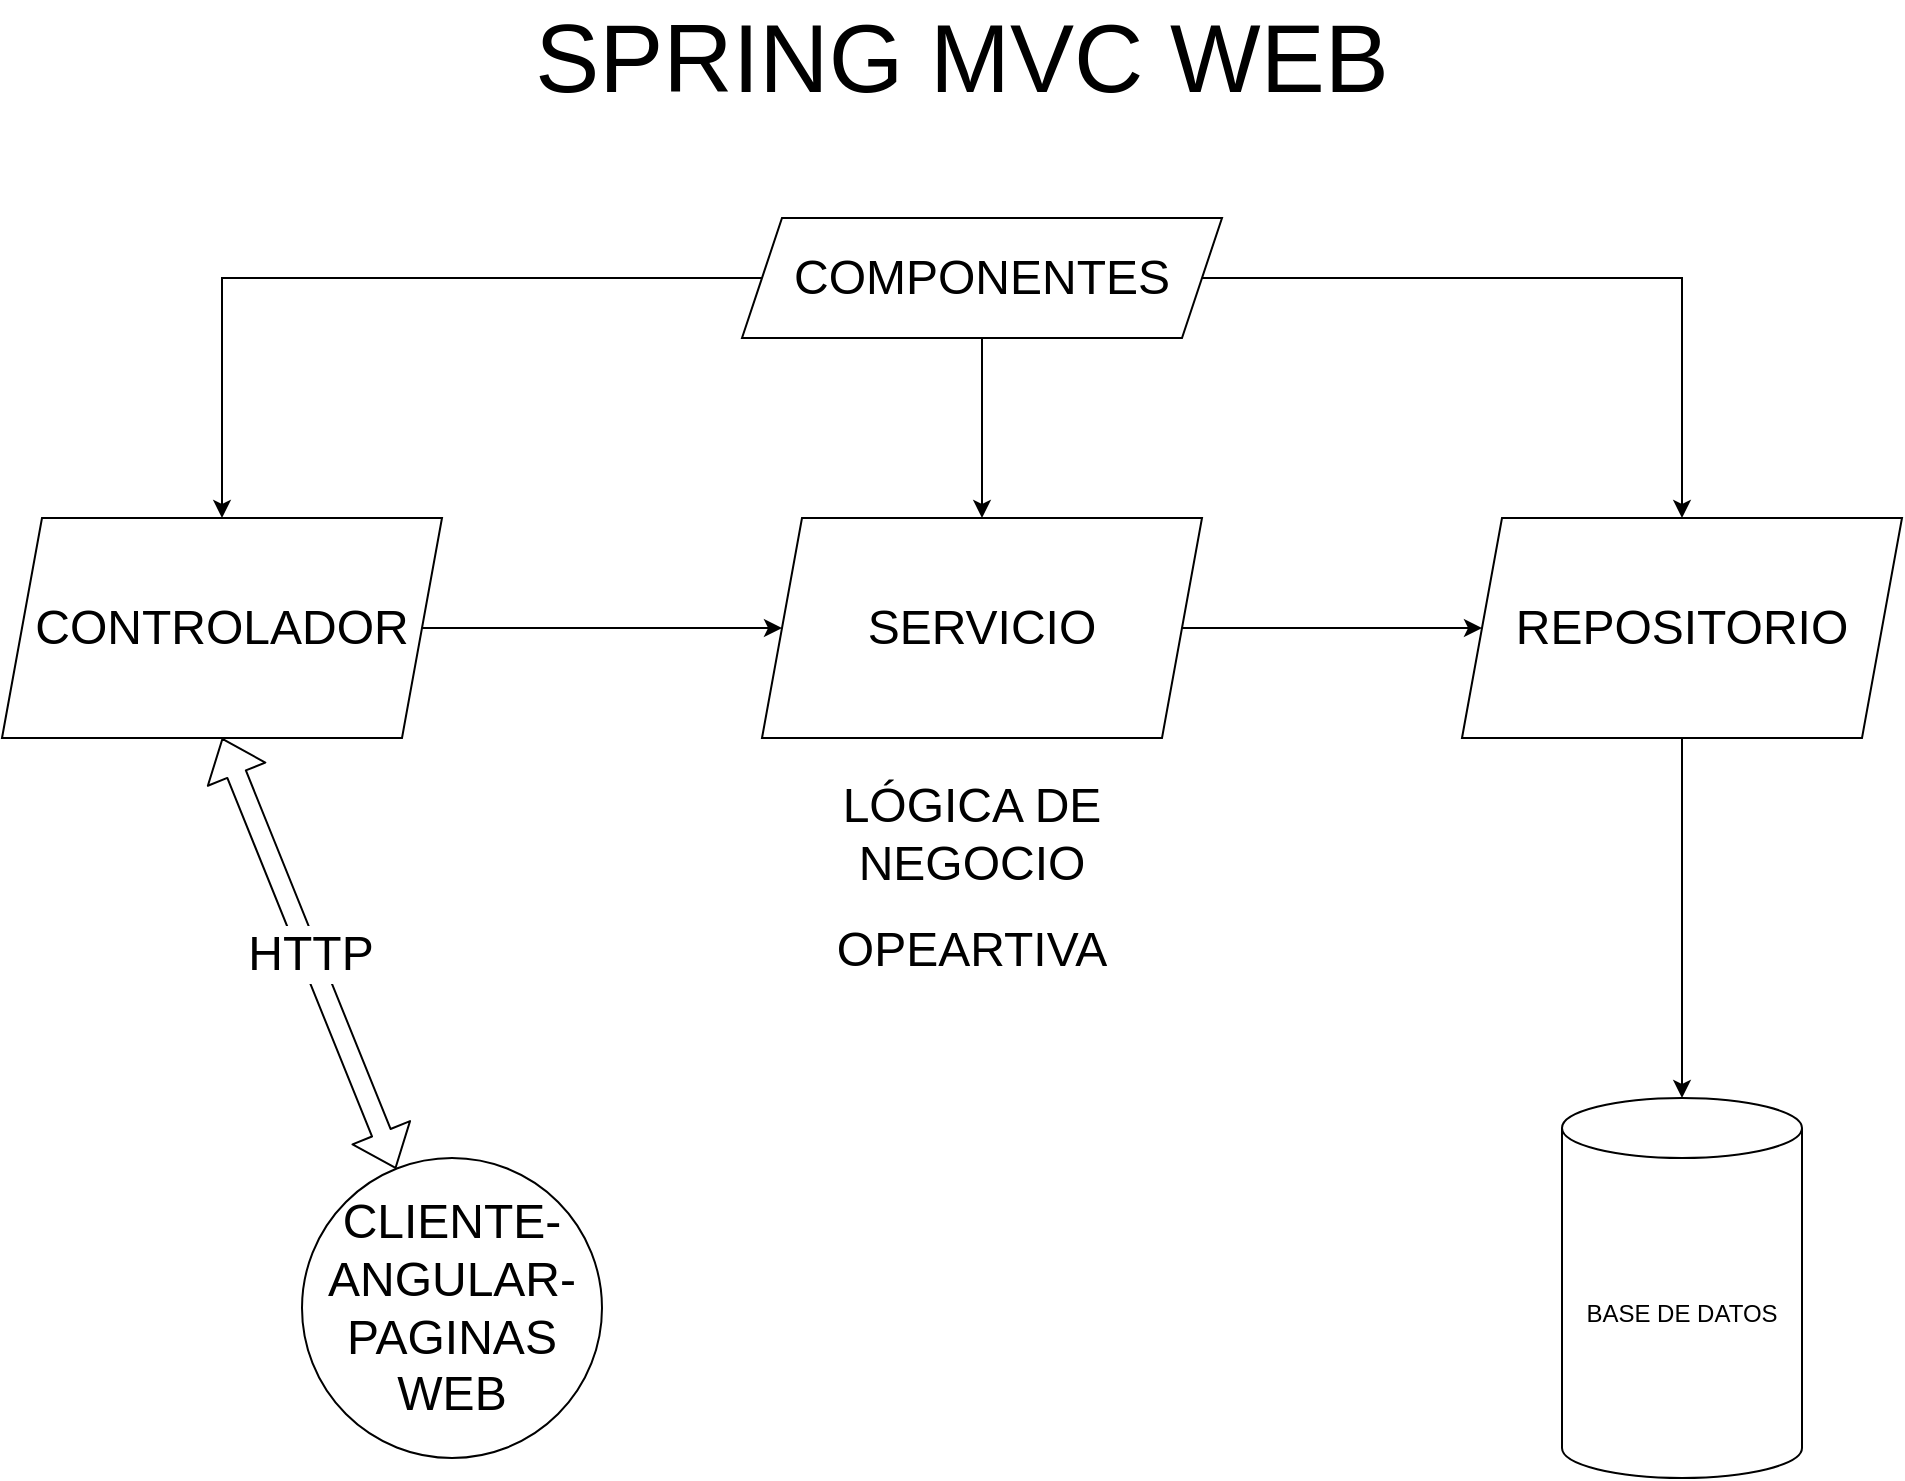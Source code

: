 <mxfile version="14.6.13" type="device"><diagram id="xzHVZOnj8a8V0YBM6j4W" name="Página-1"><mxGraphModel dx="1326" dy="806" grid="1" gridSize="10" guides="1" tooltips="1" connect="1" arrows="1" fold="1" page="1" pageScale="1" pageWidth="1169" pageHeight="827" math="0" shadow="0"><root><mxCell id="0"/><mxCell id="1" parent="0"/><mxCell id="kT7_YqrO_36GOAmvBpbh-1" value="&lt;font style=&quot;font-size: 48px&quot;&gt;SPRING MVC WEB&lt;/font&gt;" style="text;html=1;strokeColor=none;fillColor=none;align=center;verticalAlign=middle;whiteSpace=wrap;rounded=0;" parent="1" vertex="1"><mxGeometry x="340" y="80" width="480" height="20" as="geometry"/></mxCell><mxCell id="kT7_YqrO_36GOAmvBpbh-11" style="edgeStyle=orthogonalEdgeStyle;rounded=0;orthogonalLoop=1;jettySize=auto;html=1;entryX=0;entryY=0.5;entryDx=0;entryDy=0;" parent="1" source="kT7_YqrO_36GOAmvBpbh-2" target="kT7_YqrO_36GOAmvBpbh-3" edge="1"><mxGeometry relative="1" as="geometry"/></mxCell><mxCell id="kT7_YqrO_36GOAmvBpbh-2" value="&lt;font style=&quot;font-size: 24px&quot;&gt;CONTROLADOR&lt;/font&gt;" style="shape=parallelogram;perimeter=parallelogramPerimeter;whiteSpace=wrap;html=1;fixedSize=1;" parent="1" vertex="1"><mxGeometry x="100" y="320" width="220" height="110" as="geometry"/></mxCell><mxCell id="kT7_YqrO_36GOAmvBpbh-12" style="edgeStyle=orthogonalEdgeStyle;rounded=0;orthogonalLoop=1;jettySize=auto;html=1;entryX=0;entryY=0.5;entryDx=0;entryDy=0;" parent="1" source="kT7_YqrO_36GOAmvBpbh-3" target="kT7_YqrO_36GOAmvBpbh-4" edge="1"><mxGeometry relative="1" as="geometry"/></mxCell><mxCell id="kT7_YqrO_36GOAmvBpbh-3" value="&lt;font style=&quot;font-size: 24px&quot;&gt;SERVICIO&lt;/font&gt;" style="shape=parallelogram;perimeter=parallelogramPerimeter;whiteSpace=wrap;html=1;fixedSize=1;" parent="1" vertex="1"><mxGeometry x="480" y="320" width="220" height="110" as="geometry"/></mxCell><mxCell id="kT7_YqrO_36GOAmvBpbh-14" style="edgeStyle=orthogonalEdgeStyle;rounded=0;orthogonalLoop=1;jettySize=auto;html=1;" parent="1" source="kT7_YqrO_36GOAmvBpbh-4" target="kT7_YqrO_36GOAmvBpbh-13" edge="1"><mxGeometry relative="1" as="geometry"/></mxCell><mxCell id="kT7_YqrO_36GOAmvBpbh-4" value="&lt;font style=&quot;font-size: 24px&quot;&gt;REPOSITORIO&lt;/font&gt;" style="shape=parallelogram;perimeter=parallelogramPerimeter;whiteSpace=wrap;html=1;fixedSize=1;" parent="1" vertex="1"><mxGeometry x="830" y="320" width="220" height="110" as="geometry"/></mxCell><mxCell id="kT7_YqrO_36GOAmvBpbh-6" style="edgeStyle=orthogonalEdgeStyle;rounded=0;orthogonalLoop=1;jettySize=auto;html=1;" parent="1" source="kT7_YqrO_36GOAmvBpbh-5" target="kT7_YqrO_36GOAmvBpbh-2" edge="1"><mxGeometry relative="1" as="geometry"/></mxCell><mxCell id="kT7_YqrO_36GOAmvBpbh-8" style="edgeStyle=orthogonalEdgeStyle;rounded=0;orthogonalLoop=1;jettySize=auto;html=1;entryX=0.5;entryY=0;entryDx=0;entryDy=0;" parent="1" source="kT7_YqrO_36GOAmvBpbh-5" target="kT7_YqrO_36GOAmvBpbh-4" edge="1"><mxGeometry relative="1" as="geometry"/></mxCell><mxCell id="quSbGOvkbDgnkID27PPG-1" style="edgeStyle=orthogonalEdgeStyle;rounded=0;orthogonalLoop=1;jettySize=auto;html=1;" parent="1" source="kT7_YqrO_36GOAmvBpbh-5" target="kT7_YqrO_36GOAmvBpbh-3" edge="1"><mxGeometry relative="1" as="geometry"/></mxCell><mxCell id="kT7_YqrO_36GOAmvBpbh-5" value="&lt;font style=&quot;font-size: 24px&quot;&gt;COMPONENTES&lt;/font&gt;" style="shape=parallelogram;perimeter=parallelogramPerimeter;whiteSpace=wrap;html=1;fixedSize=1;" parent="1" vertex="1"><mxGeometry x="470" y="170" width="240" height="60" as="geometry"/></mxCell><mxCell id="kT7_YqrO_36GOAmvBpbh-9" value="&lt;font style=&quot;font-size: 24px&quot;&gt;CLIENTE-ANGULAR-PAGINAS WEB&lt;/font&gt;" style="ellipse;whiteSpace=wrap;html=1;aspect=fixed;" parent="1" vertex="1"><mxGeometry x="250" y="640" width="150" height="150" as="geometry"/></mxCell><mxCell id="kT7_YqrO_36GOAmvBpbh-10" value="&lt;font style=&quot;font-size: 24px&quot;&gt;HTTP&lt;/font&gt;" style="shape=flexArrow;endArrow=classic;startArrow=classic;html=1;entryX=0.5;entryY=1;entryDx=0;entryDy=0;" parent="1" source="kT7_YqrO_36GOAmvBpbh-9" target="kT7_YqrO_36GOAmvBpbh-2" edge="1"><mxGeometry width="100" height="100" relative="1" as="geometry"><mxPoint x="170" y="620" as="sourcePoint"/><mxPoint x="270" y="520" as="targetPoint"/></mxGeometry></mxCell><mxCell id="kT7_YqrO_36GOAmvBpbh-13" value="BASE DE DATOS" style="shape=cylinder3;whiteSpace=wrap;html=1;boundedLbl=1;backgroundOutline=1;size=15;" parent="1" vertex="1"><mxGeometry x="880" y="610" width="120" height="190" as="geometry"/></mxCell><mxCell id="N-9rCwCEyDLDIwtgbqE2-1" value="&lt;font style=&quot;font-size: 24px&quot;&gt;LÓGICA DE NEGOCIO&lt;br&gt;&lt;/font&gt;&lt;br&gt;&lt;font style=&quot;font-size: 24px&quot;&gt;OPEARTIVA&lt;/font&gt;" style="text;html=1;strokeColor=none;fillColor=none;align=center;verticalAlign=middle;whiteSpace=wrap;rounded=0;" parent="1" vertex="1"><mxGeometry x="565" y="490" width="40" height="20" as="geometry"/></mxCell></root></mxGraphModel></diagram></mxfile>